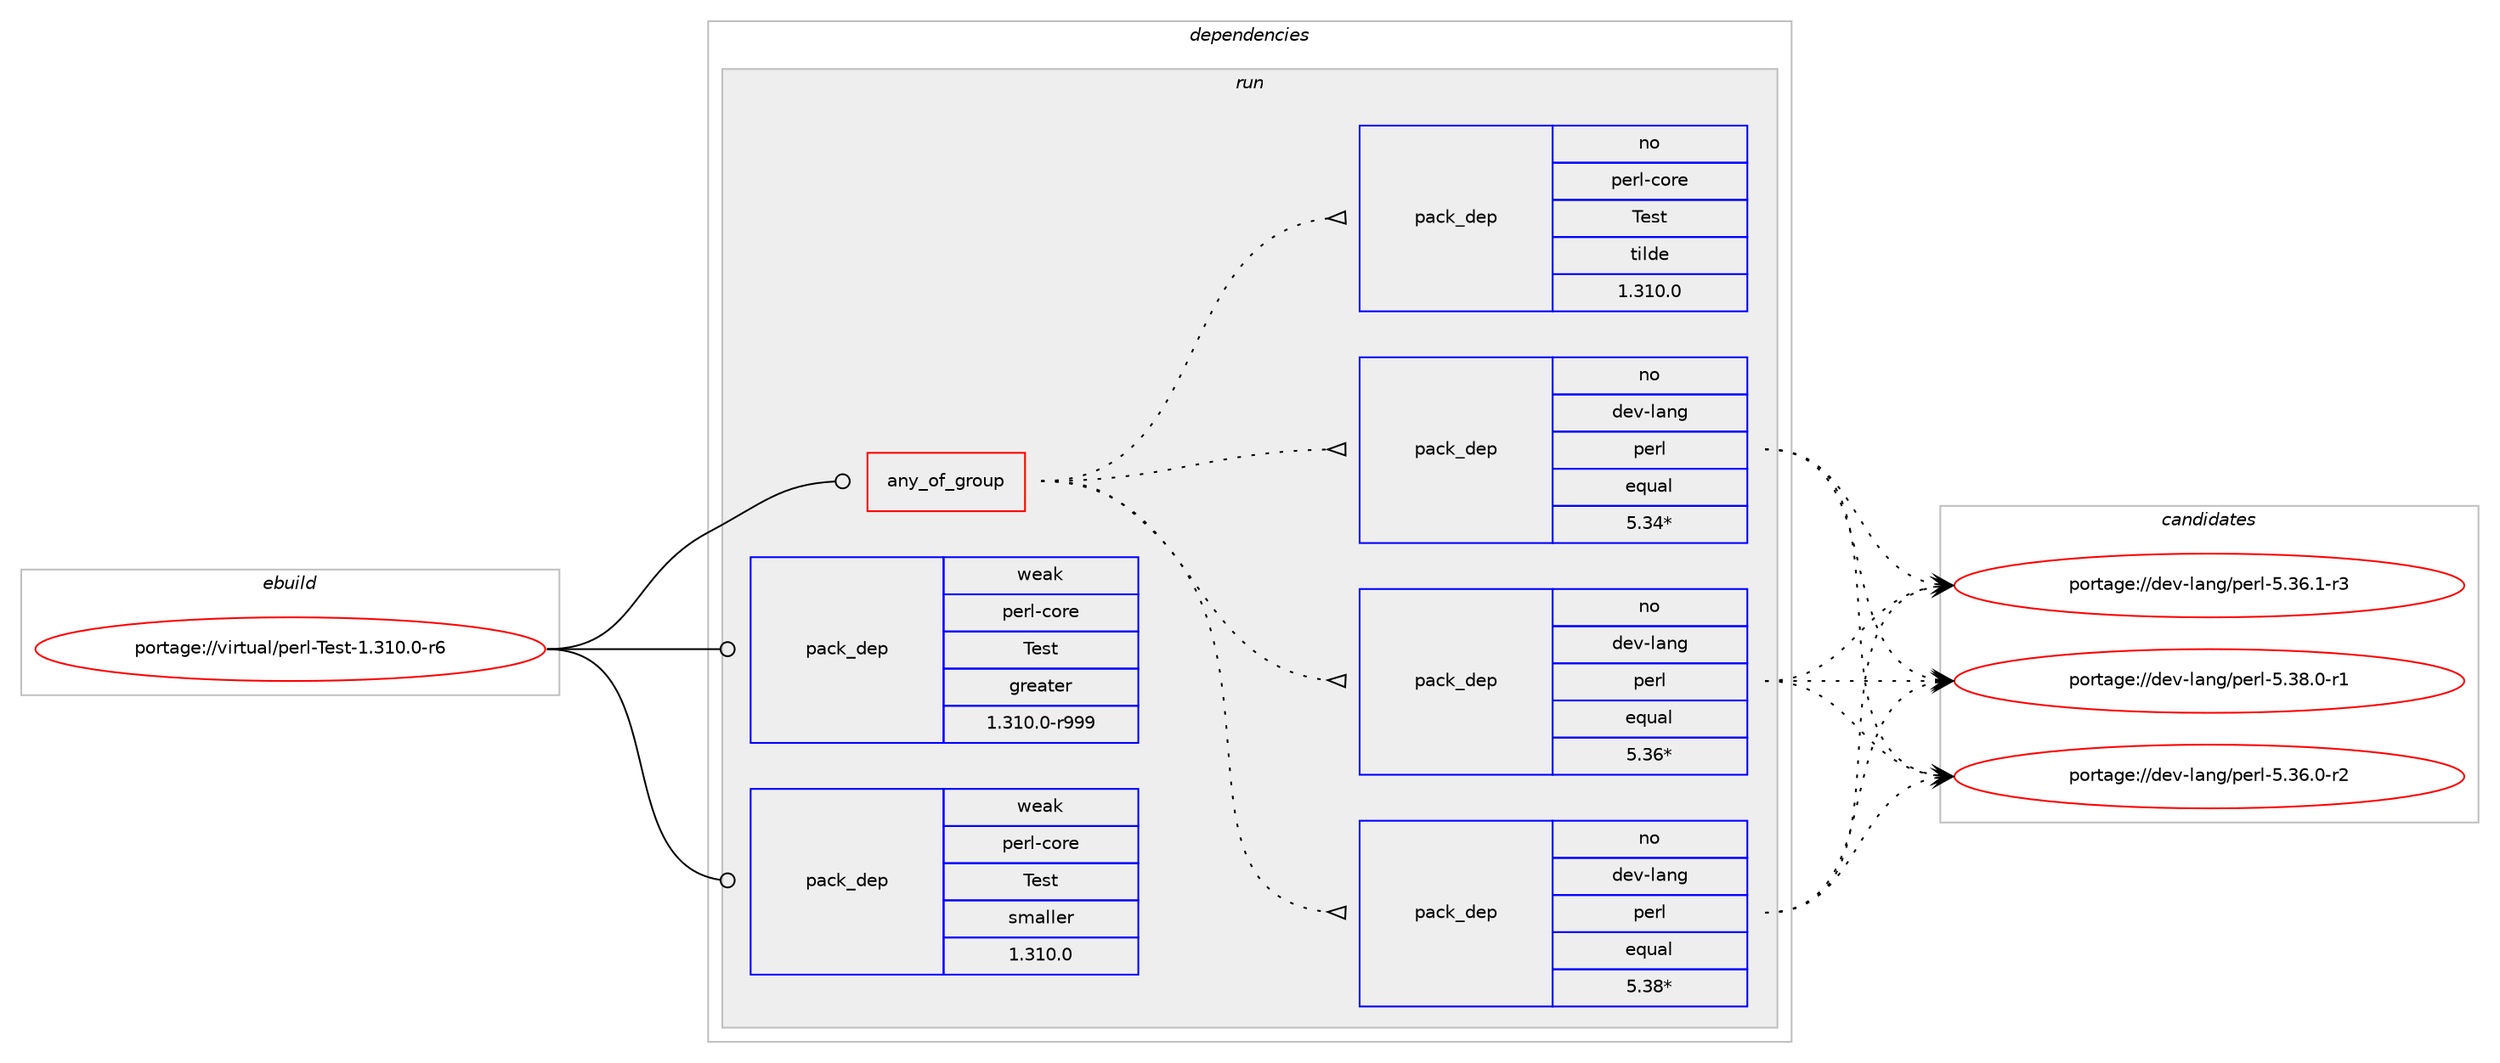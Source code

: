 digraph prolog {

# *************
# Graph options
# *************

newrank=true;
concentrate=true;
compound=true;
graph [rankdir=LR,fontname=Helvetica,fontsize=10,ranksep=1.5];#, ranksep=2.5, nodesep=0.2];
edge  [arrowhead=vee];
node  [fontname=Helvetica,fontsize=10];

# **********
# The ebuild
# **********

subgraph cluster_leftcol {
color=gray;
rank=same;
label=<<i>ebuild</i>>;
id [label="portage://virtual/perl-Test-1.310.0-r6", color=red, width=4, href="../virtual/perl-Test-1.310.0-r6.svg"];
}

# ****************
# The dependencies
# ****************

subgraph cluster_midcol {
color=gray;
label=<<i>dependencies</i>>;
subgraph cluster_compile {
fillcolor="#eeeeee";
style=filled;
label=<<i>compile</i>>;
}
subgraph cluster_compileandrun {
fillcolor="#eeeeee";
style=filled;
label=<<i>compile and run</i>>;
}
subgraph cluster_run {
fillcolor="#eeeeee";
style=filled;
label=<<i>run</i>>;
subgraph any35 {
dependency463 [label=<<TABLE BORDER="0" CELLBORDER="1" CELLSPACING="0" CELLPADDING="4"><TR><TD CELLPADDING="10">any_of_group</TD></TR></TABLE>>, shape=none, color=red];subgraph pack305 {
dependency464 [label=<<TABLE BORDER="0" CELLBORDER="1" CELLSPACING="0" CELLPADDING="4" WIDTH="220"><TR><TD ROWSPAN="6" CELLPADDING="30">pack_dep</TD></TR><TR><TD WIDTH="110">no</TD></TR><TR><TD>dev-lang</TD></TR><TR><TD>perl</TD></TR><TR><TD>equal</TD></TR><TR><TD>5.38*</TD></TR></TABLE>>, shape=none, color=blue];
}
dependency463:e -> dependency464:w [weight=20,style="dotted",arrowhead="oinv"];
subgraph pack306 {
dependency465 [label=<<TABLE BORDER="0" CELLBORDER="1" CELLSPACING="0" CELLPADDING="4" WIDTH="220"><TR><TD ROWSPAN="6" CELLPADDING="30">pack_dep</TD></TR><TR><TD WIDTH="110">no</TD></TR><TR><TD>dev-lang</TD></TR><TR><TD>perl</TD></TR><TR><TD>equal</TD></TR><TR><TD>5.36*</TD></TR></TABLE>>, shape=none, color=blue];
}
dependency463:e -> dependency465:w [weight=20,style="dotted",arrowhead="oinv"];
subgraph pack307 {
dependency466 [label=<<TABLE BORDER="0" CELLBORDER="1" CELLSPACING="0" CELLPADDING="4" WIDTH="220"><TR><TD ROWSPAN="6" CELLPADDING="30">pack_dep</TD></TR><TR><TD WIDTH="110">no</TD></TR><TR><TD>dev-lang</TD></TR><TR><TD>perl</TD></TR><TR><TD>equal</TD></TR><TR><TD>5.34*</TD></TR></TABLE>>, shape=none, color=blue];
}
dependency463:e -> dependency466:w [weight=20,style="dotted",arrowhead="oinv"];
subgraph pack308 {
dependency467 [label=<<TABLE BORDER="0" CELLBORDER="1" CELLSPACING="0" CELLPADDING="4" WIDTH="220"><TR><TD ROWSPAN="6" CELLPADDING="30">pack_dep</TD></TR><TR><TD WIDTH="110">no</TD></TR><TR><TD>perl-core</TD></TR><TR><TD>Test</TD></TR><TR><TD>tilde</TD></TR><TR><TD>1.310.0</TD></TR></TABLE>>, shape=none, color=blue];
}
dependency463:e -> dependency467:w [weight=20,style="dotted",arrowhead="oinv"];
}
id:e -> dependency463:w [weight=20,style="solid",arrowhead="odot"];
# *** BEGIN UNKNOWN DEPENDENCY TYPE (TODO) ***
# id -> package_dependency(portage://virtual/perl-Test-1.310.0-r6,run,no,dev-lang,perl,none,[,,],any_same_slot,[])
# *** END UNKNOWN DEPENDENCY TYPE (TODO) ***

subgraph pack309 {
dependency468 [label=<<TABLE BORDER="0" CELLBORDER="1" CELLSPACING="0" CELLPADDING="4" WIDTH="220"><TR><TD ROWSPAN="6" CELLPADDING="30">pack_dep</TD></TR><TR><TD WIDTH="110">weak</TD></TR><TR><TD>perl-core</TD></TR><TR><TD>Test</TD></TR><TR><TD>greater</TD></TR><TR><TD>1.310.0-r999</TD></TR></TABLE>>, shape=none, color=blue];
}
id:e -> dependency468:w [weight=20,style="solid",arrowhead="odot"];
subgraph pack310 {
dependency469 [label=<<TABLE BORDER="0" CELLBORDER="1" CELLSPACING="0" CELLPADDING="4" WIDTH="220"><TR><TD ROWSPAN="6" CELLPADDING="30">pack_dep</TD></TR><TR><TD WIDTH="110">weak</TD></TR><TR><TD>perl-core</TD></TR><TR><TD>Test</TD></TR><TR><TD>smaller</TD></TR><TR><TD>1.310.0</TD></TR></TABLE>>, shape=none, color=blue];
}
id:e -> dependency469:w [weight=20,style="solid",arrowhead="odot"];
}
}

# **************
# The candidates
# **************

subgraph cluster_choices {
rank=same;
color=gray;
label=<<i>candidates</i>>;

subgraph choice305 {
color=black;
nodesep=1;
choice100101118451089711010347112101114108455346515446484511450 [label="portage://dev-lang/perl-5.36.0-r2", color=red, width=4,href="../dev-lang/perl-5.36.0-r2.svg"];
choice100101118451089711010347112101114108455346515446494511451 [label="portage://dev-lang/perl-5.36.1-r3", color=red, width=4,href="../dev-lang/perl-5.36.1-r3.svg"];
choice100101118451089711010347112101114108455346515646484511449 [label="portage://dev-lang/perl-5.38.0-r1", color=red, width=4,href="../dev-lang/perl-5.38.0-r1.svg"];
dependency464:e -> choice100101118451089711010347112101114108455346515446484511450:w [style=dotted,weight="100"];
dependency464:e -> choice100101118451089711010347112101114108455346515446494511451:w [style=dotted,weight="100"];
dependency464:e -> choice100101118451089711010347112101114108455346515646484511449:w [style=dotted,weight="100"];
}
subgraph choice306 {
color=black;
nodesep=1;
choice100101118451089711010347112101114108455346515446484511450 [label="portage://dev-lang/perl-5.36.0-r2", color=red, width=4,href="../dev-lang/perl-5.36.0-r2.svg"];
choice100101118451089711010347112101114108455346515446494511451 [label="portage://dev-lang/perl-5.36.1-r3", color=red, width=4,href="../dev-lang/perl-5.36.1-r3.svg"];
choice100101118451089711010347112101114108455346515646484511449 [label="portage://dev-lang/perl-5.38.0-r1", color=red, width=4,href="../dev-lang/perl-5.38.0-r1.svg"];
dependency465:e -> choice100101118451089711010347112101114108455346515446484511450:w [style=dotted,weight="100"];
dependency465:e -> choice100101118451089711010347112101114108455346515446494511451:w [style=dotted,weight="100"];
dependency465:e -> choice100101118451089711010347112101114108455346515646484511449:w [style=dotted,weight="100"];
}
subgraph choice307 {
color=black;
nodesep=1;
choice100101118451089711010347112101114108455346515446484511450 [label="portage://dev-lang/perl-5.36.0-r2", color=red, width=4,href="../dev-lang/perl-5.36.0-r2.svg"];
choice100101118451089711010347112101114108455346515446494511451 [label="portage://dev-lang/perl-5.36.1-r3", color=red, width=4,href="../dev-lang/perl-5.36.1-r3.svg"];
choice100101118451089711010347112101114108455346515646484511449 [label="portage://dev-lang/perl-5.38.0-r1", color=red, width=4,href="../dev-lang/perl-5.38.0-r1.svg"];
dependency466:e -> choice100101118451089711010347112101114108455346515446484511450:w [style=dotted,weight="100"];
dependency466:e -> choice100101118451089711010347112101114108455346515446494511451:w [style=dotted,weight="100"];
dependency466:e -> choice100101118451089711010347112101114108455346515646484511449:w [style=dotted,weight="100"];
}
subgraph choice308 {
color=black;
nodesep=1;
}
subgraph choice309 {
color=black;
nodesep=1;
}
subgraph choice310 {
color=black;
nodesep=1;
}
}

}
